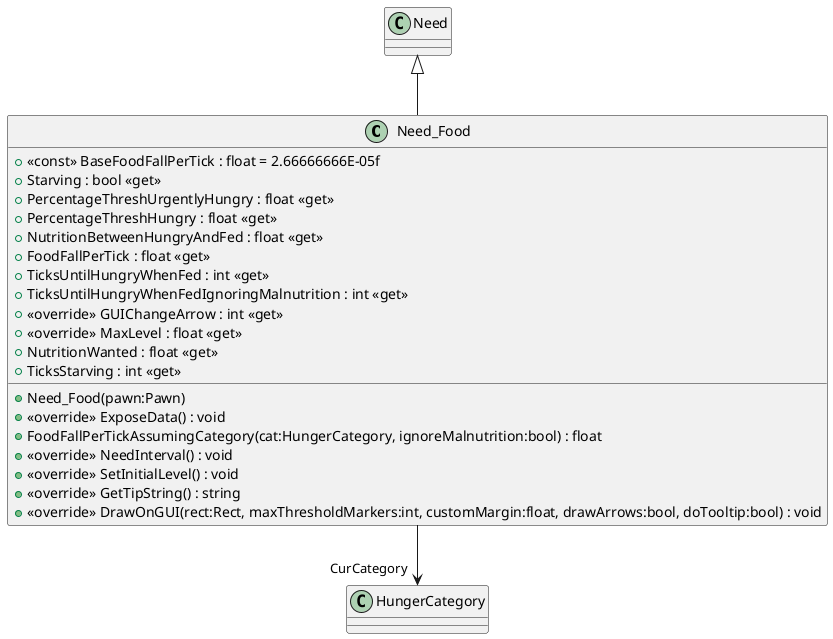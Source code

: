 @startuml
class Need_Food {
    + <<const>> BaseFoodFallPerTick : float = 2.66666666E-05f
    + Starving : bool <<get>>
    + PercentageThreshUrgentlyHungry : float <<get>>
    + PercentageThreshHungry : float <<get>>
    + NutritionBetweenHungryAndFed : float <<get>>
    + FoodFallPerTick : float <<get>>
    + TicksUntilHungryWhenFed : int <<get>>
    + TicksUntilHungryWhenFedIgnoringMalnutrition : int <<get>>
    + <<override>> GUIChangeArrow : int <<get>>
    + <<override>> MaxLevel : float <<get>>
    + NutritionWanted : float <<get>>
    + TicksStarving : int <<get>>
    + Need_Food(pawn:Pawn)
    + <<override>> ExposeData() : void
    + FoodFallPerTickAssumingCategory(cat:HungerCategory, ignoreMalnutrition:bool) : float
    + <<override>> NeedInterval() : void
    + <<override>> SetInitialLevel() : void
    + <<override>> GetTipString() : string
    + <<override>> DrawOnGUI(rect:Rect, maxThresholdMarkers:int, customMargin:float, drawArrows:bool, doTooltip:bool) : void
}
Need <|-- Need_Food
Need_Food --> "CurCategory" HungerCategory
@enduml
